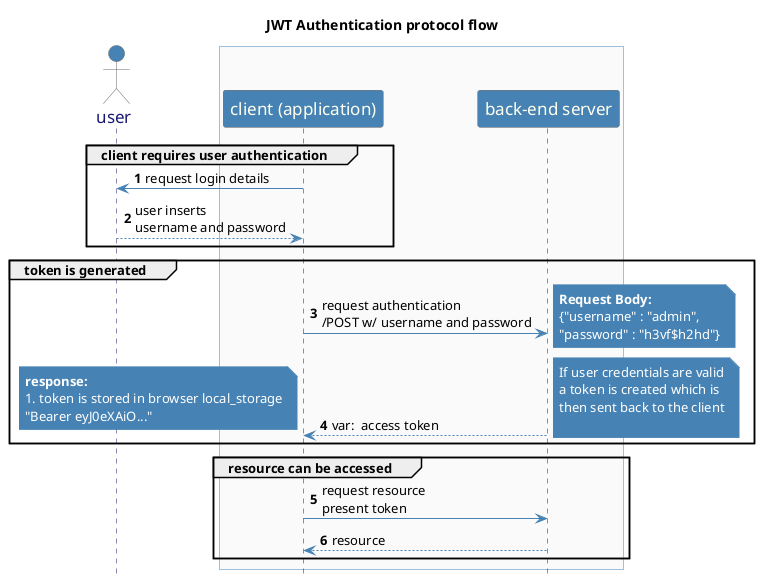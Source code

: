 @startuml

skinparam sequence {
	ArrowColor SteelBlue
	ActorBorderColor Dimgray
	LifeLineBorderColor MidnightBlue
	LifeLineBackgroundColor #A9DCDF

	ParticipantBorderColor Dimgray
	ParticipantBackgroundColor SteelBlue
	ParticipantFontName Calibri Bold
	ParticipantFontSize 17
	ParticipantFontColor Ivory

	ActorBackgroundColor SteelBlue
	ActorFontColor MidnightBlue
	ActorFontSize 17
	ActorFontName Aapex

}

skinparam note {
BorderColor SteelBlue
BackgroundColor SteelBlue
FontColor White
}

skinparam sequenceBoxBorderColor SteelBlue


hide footbox
title JWT Authentication protocol flow
autonumber
actor user
box #FAFAFA
participant client as "client (application)"
participant resource as "back-end server"
end box

group client requires user authentication
client -> user : request login details


user --> client : user inserts \nusername and password
end

group token is generated
client -> resource : request authentication\n/POST w/ username and password
note right
**Request Body:**
{"username" : "admin",
"password" : "h3vf$h2hd"}
end note
resource --> client :var:  access token
note right
If user credentials are valid
a token is created which is
then sent back to the client

end note
note left
**response:**
# token is stored in browser local_storage
"Bearer eyJ0eXAiO..."
end note
end group

group resource can be accessed
client -> resource : request resource\npresent token
resource --> client : resource
end group
@enduml